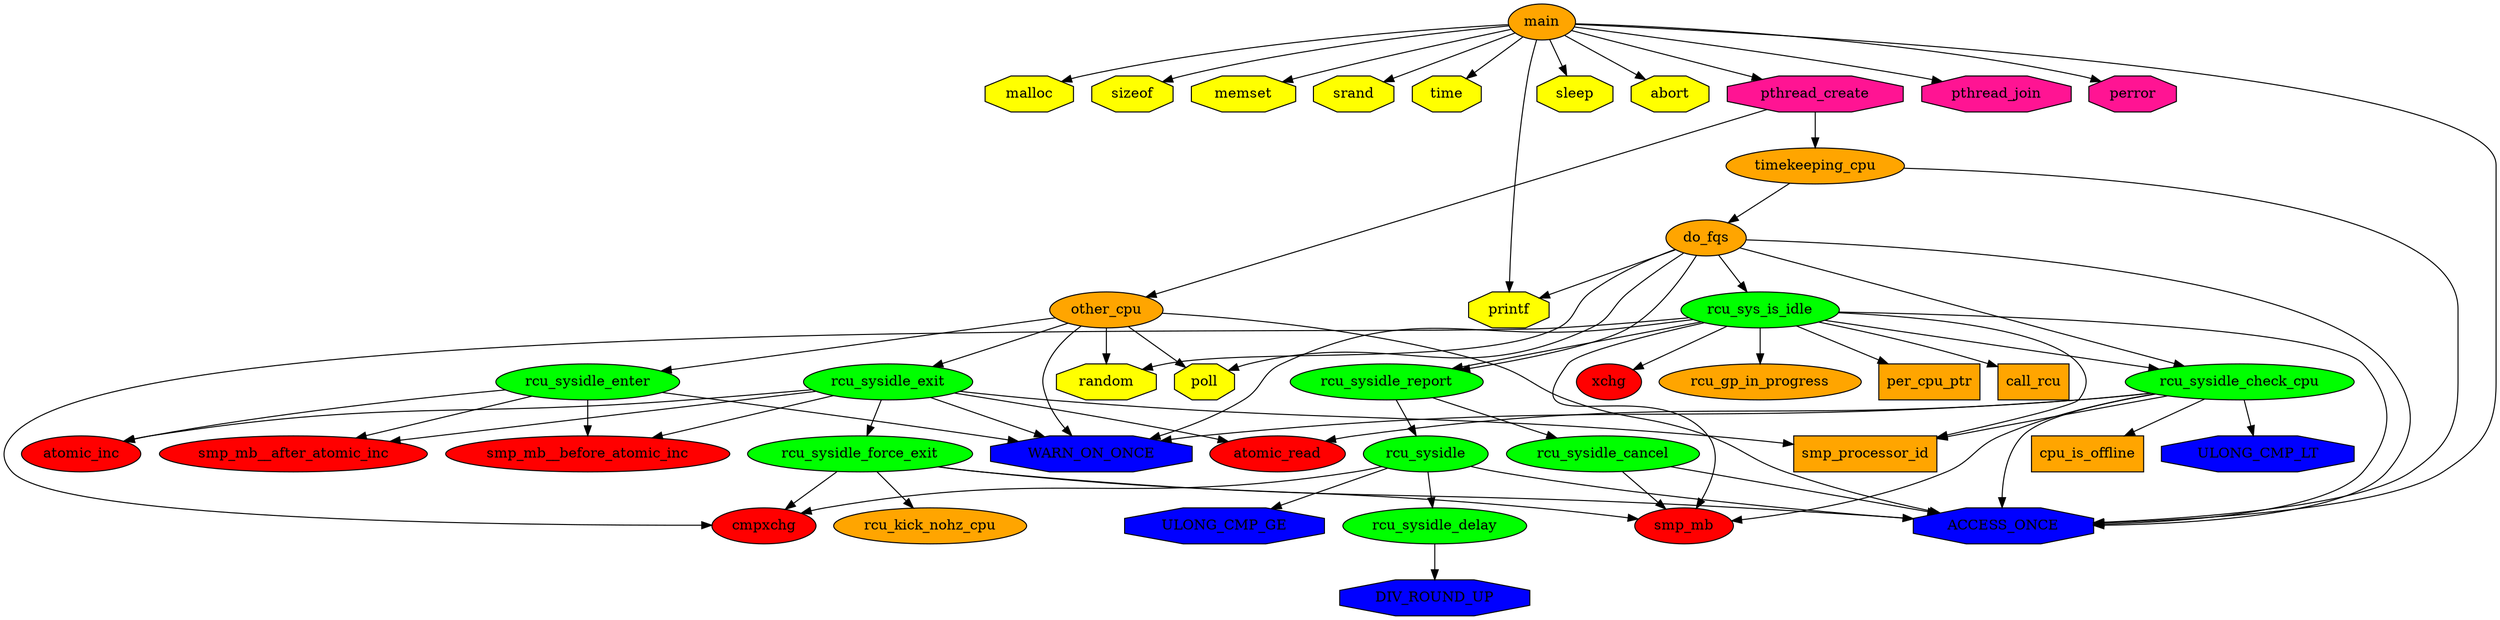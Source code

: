 digraph {


// standard c calls
{ node [shape=octagon style=filled fillcolor=yellow]
    malloc
    sizeof
    memset
    srand
    time 
    printf
    sleep
    abort
    printf
    random
    poll
}

// pthread calls
{ node [shape=octagon style=filled fillcolor=deeppink]
    pthread_create
    pthread_join
    perror
}

// kernel programming calls
{ node [shape=octagon style=filled fillcolor=blue]
    ACCESS_ONCE
    WARN_ON_ONCE
    ULONG_CMP_LT
    ULONG_CMP_GE
    DIV_ROUND_UP
}

// sysidle.c
{ node [shape=oval style=filled fillcolor=orange]
    main
    timekeeping_cpu
    other_cpu
    do_fqs
    rcu_kick_nohz_cpu
    rcu_gp_in_progress
}

// fake.h
{ node [shape=box style=filled fillcolor=orange]
    per_cpu_ptr
    call_rcu
    cpu_is_offline
    smp_processor_id
 }

// sysidle (proper) calls
{ node [shape=oval style=filled fillcolor=green]
    rcu_sys_is_idle
    rcu_sysidle_check_cpu
    rcu_sysidle_report
    rcu_sysidle_enter
    rcu_sysidle_exit
    rcu_sysidle_force_exit
    rcu_sysidle
    rcu_sysidle_cancel
    rcu_sysidle_delay
}

// assembly/gcc builtin calls
{ node [shape=oval style=filled fillcolor=red]
    cmpxchg
    smp_mb__before_atomic_inc
    atomic_inc 
    smp_mb__after_atomic_inc
    atomic_read
    smp_mb
    xchg
}

// sysidle.c
main -> {malloc sizeof memset srand time printf pthread_create sleep ACCESS_ONCE
         pthread_join perror abort printf}

pthread_create -> {timekeeping_cpu other_cpu}

timekeeping_cpu -> {ACCESS_ONCE do_fqs}

other_cpu -> {ACCESS_ONCE WARN_ON_ONCE poll rcu_sysidle_enter random 
              rcu_sysidle_exit}

do_fqs -> {random poll rcu_sysidle_check_cpu ACCESS_ONCE rcu_sysidle_report 
           printf rcu_sys_is_idle }


// sysidle.h
rcu_sysidle_enter -> {WARN_ON_ONCE smp_mb__before_atomic_inc atomic_inc 
                      smp_mb__after_atomic_inc}

rcu_sysidle_force_exit -> {ACCESS_ONCE cmpxchg rcu_kick_nohz_cpu smp_mb}

rcu_sysidle_exit -> {WARN_ON_ONCE smp_mb__before_atomic_inc atomic_inc 
                      smp_mb__after_atomic_inc atomic_read smp_processor_id
                      rcu_sysidle_force_exit}

rcu_sysidle_check_cpu -> {cpu_is_offline WARN_ON_ONCE smp_processor_id 
		          atomic_read smp_mb ACCESS_ONCE ULONG_CMP_LT}




rcu_sysidle_delay -> {DIV_ROUND_UP}

rcu_sysidle -> {ACCESS_ONCE ULONG_CMP_GE rcu_sysidle_delay cmpxchg}

rcu_sysidle_cancel -> {smp_mb ACCESS_ONCE}

rcu_sysidle_report -> {rcu_sysidle rcu_sysidle_cancel}




rcu_sys_is_idle -> {ACCESS_ONCE WARN_ON_ONCE smp_processor_id per_cpu_ptr 
                    rcu_sysidle_check_cpu rcu_sysidle_report cmpxchg smp_mb
                    rcu_gp_in_progress xchg call_rcu}

}